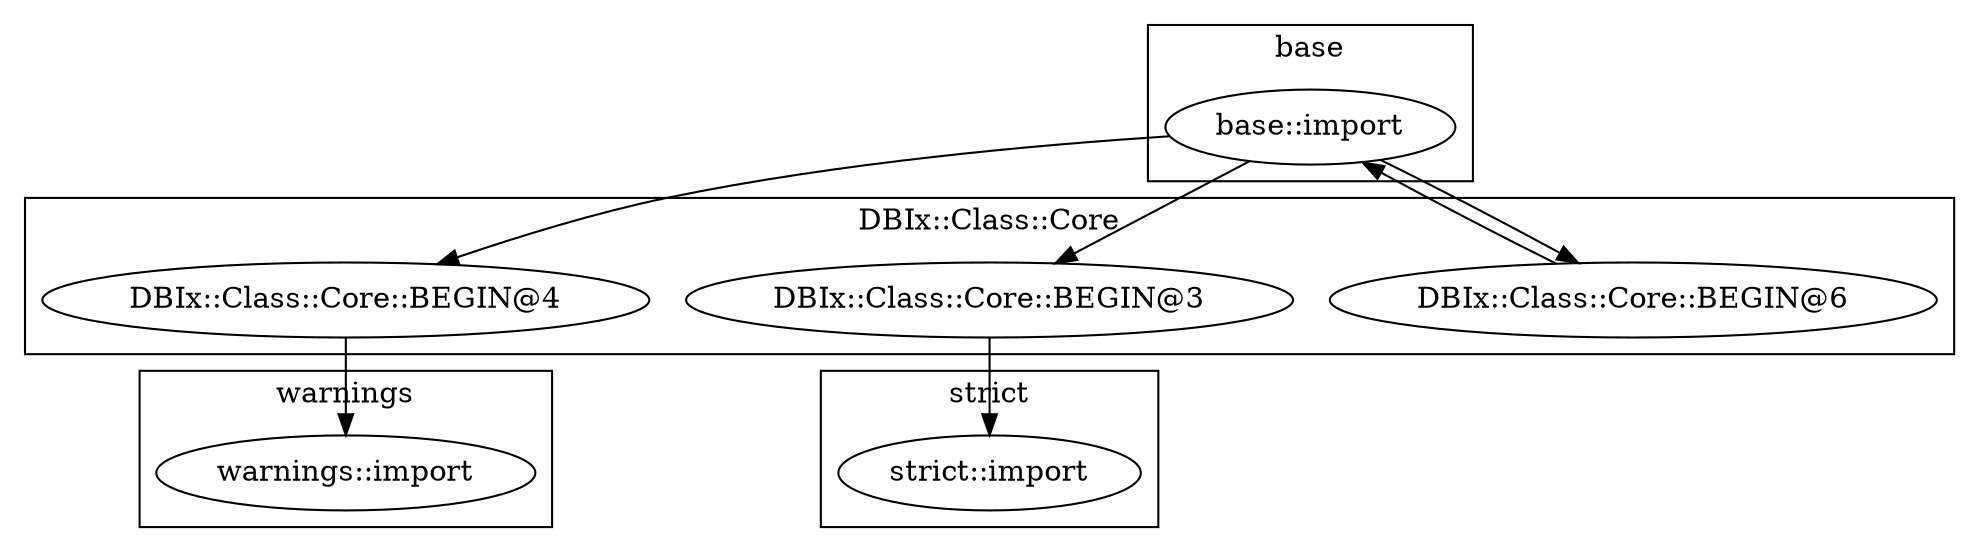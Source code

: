 digraph {
graph [overlap=false]
subgraph cluster_warnings {
	label="warnings";
	"warnings::import";
}
subgraph cluster_base {
	label="base";
	"base::import";
}
subgraph cluster_strict {
	label="strict";
	"strict::import";
}
subgraph cluster_DBIx_Class_Core {
	label="DBIx::Class::Core";
	"DBIx::Class::Core::BEGIN@6";
	"DBIx::Class::Core::BEGIN@4";
	"DBIx::Class::Core::BEGIN@3";
}
"base::import" -> "DBIx::Class::Core::BEGIN@6";
"base::import" -> "DBIx::Class::Core::BEGIN@4";
"DBIx::Class::Core::BEGIN@6" -> "base::import";
"DBIx::Class::Core::BEGIN@4" -> "warnings::import";
"base::import" -> "DBIx::Class::Core::BEGIN@3";
"DBIx::Class::Core::BEGIN@3" -> "strict::import";
}
